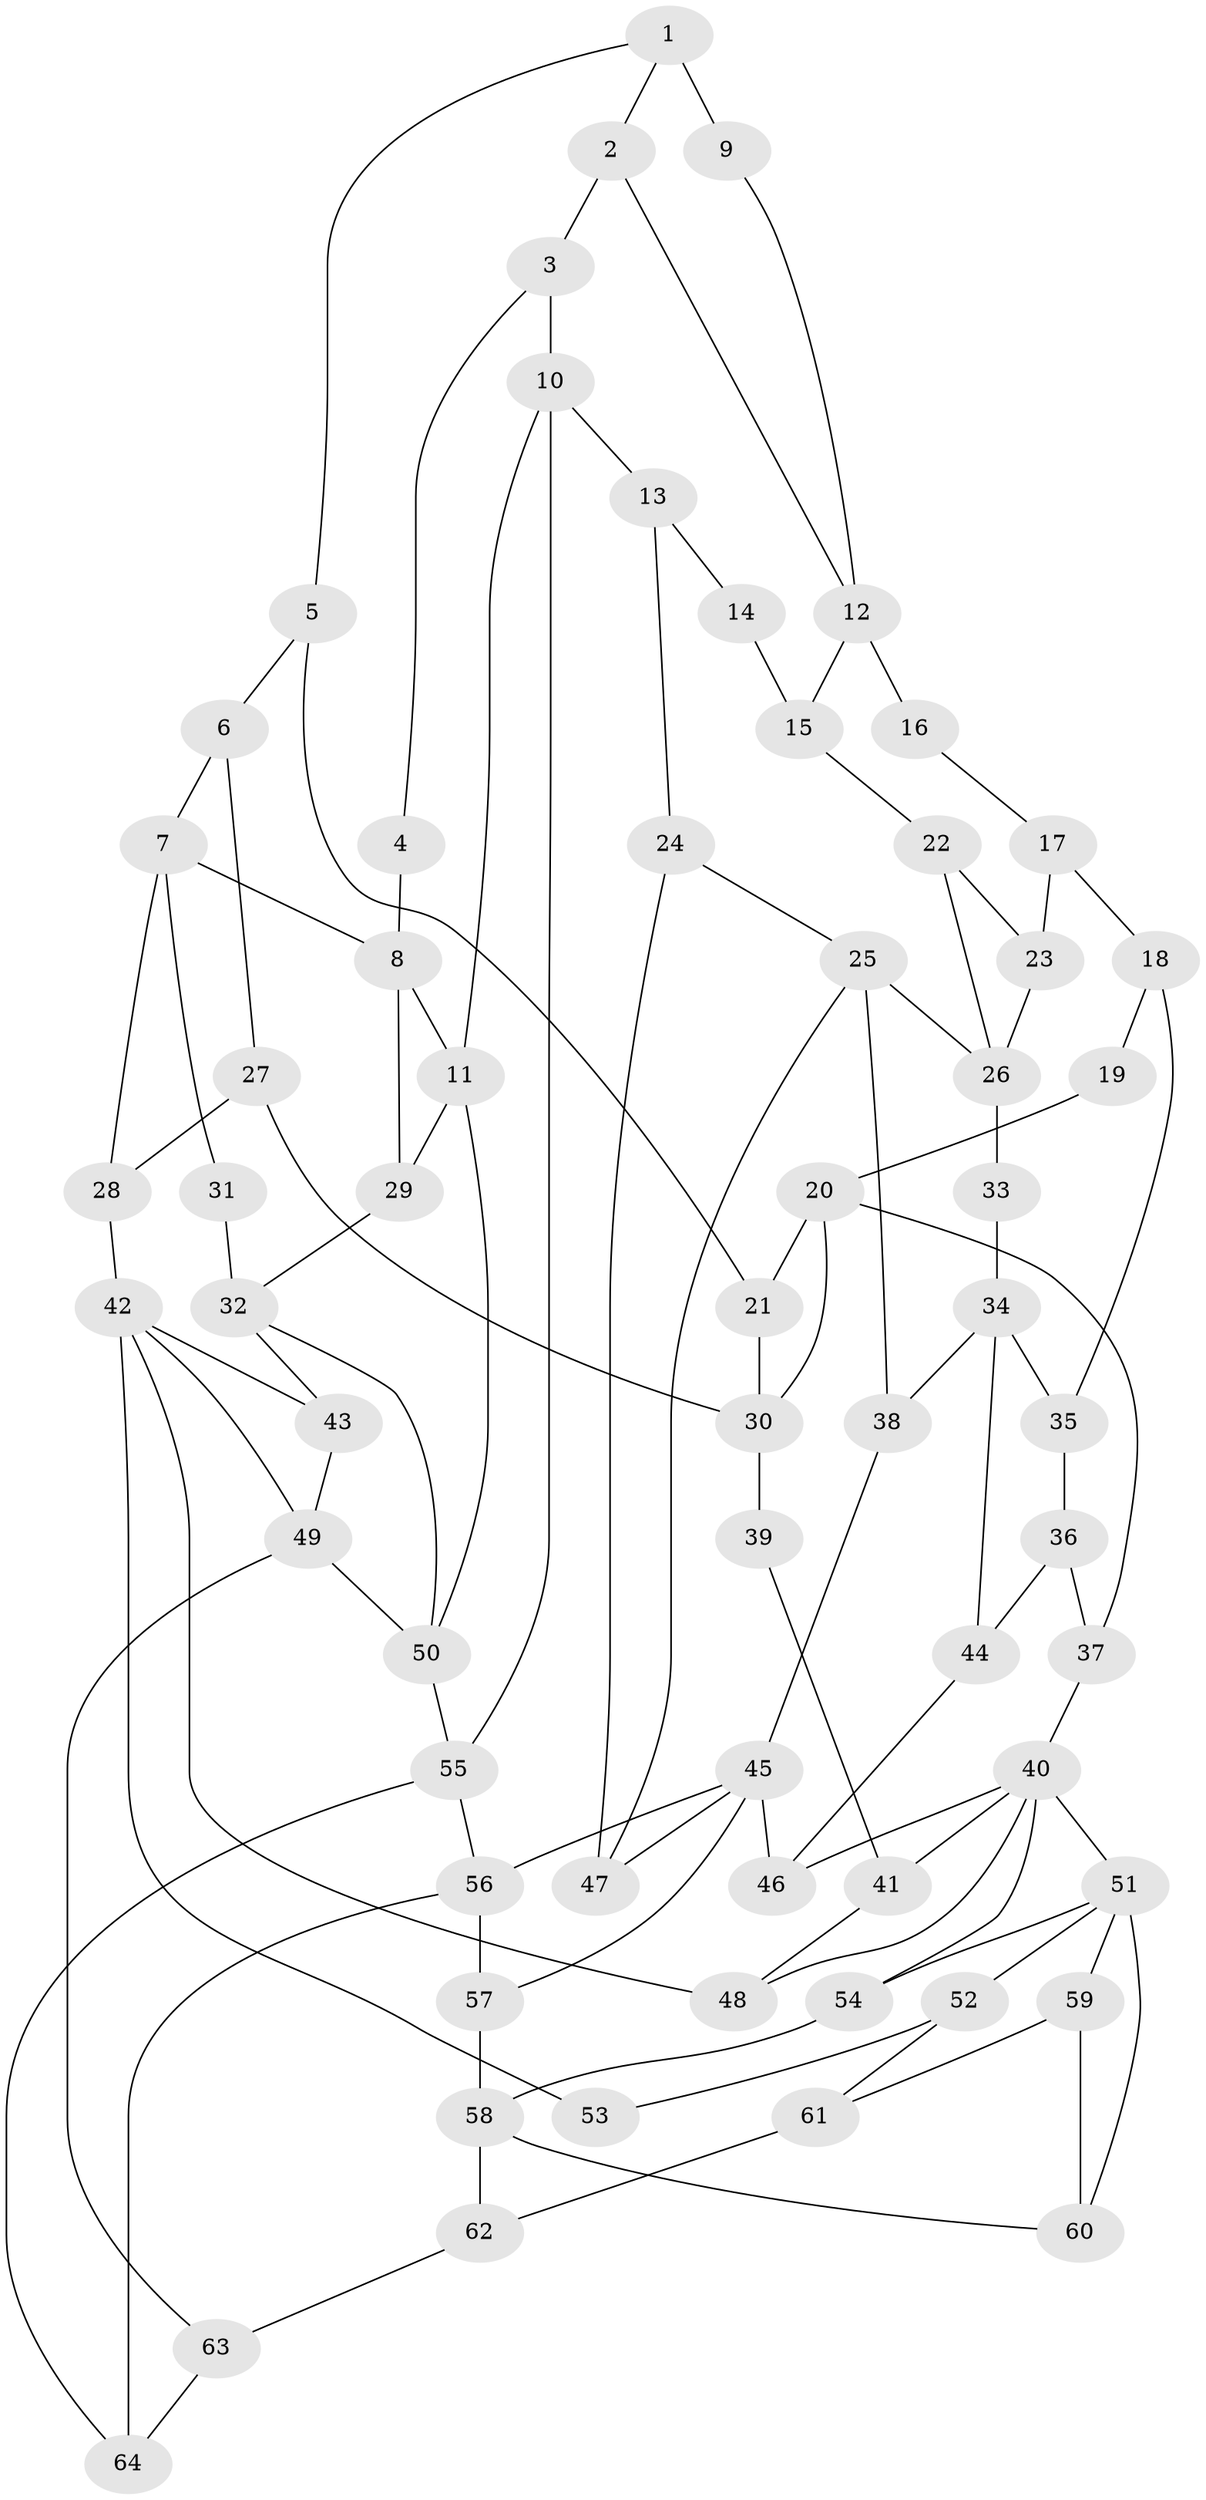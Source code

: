 // original degree distribution, {3: 0.015625, 4: 0.234375, 6: 0.21875, 5: 0.53125}
// Generated by graph-tools (version 1.1) at 2025/38/03/09/25 02:38:25]
// undirected, 64 vertices, 104 edges
graph export_dot {
graph [start="1"]
  node [color=gray90,style=filled];
  1;
  2;
  3;
  4;
  5;
  6;
  7;
  8;
  9;
  10;
  11;
  12;
  13;
  14;
  15;
  16;
  17;
  18;
  19;
  20;
  21;
  22;
  23;
  24;
  25;
  26;
  27;
  28;
  29;
  30;
  31;
  32;
  33;
  34;
  35;
  36;
  37;
  38;
  39;
  40;
  41;
  42;
  43;
  44;
  45;
  46;
  47;
  48;
  49;
  50;
  51;
  52;
  53;
  54;
  55;
  56;
  57;
  58;
  59;
  60;
  61;
  62;
  63;
  64;
  1 -- 2 [weight=1.0];
  1 -- 5 [weight=1.0];
  1 -- 9 [weight=2.0];
  2 -- 3 [weight=1.0];
  2 -- 12 [weight=1.0];
  3 -- 4 [weight=1.0];
  3 -- 10 [weight=1.0];
  4 -- 8 [weight=2.0];
  5 -- 6 [weight=1.0];
  5 -- 21 [weight=1.0];
  6 -- 7 [weight=1.0];
  6 -- 27 [weight=1.0];
  7 -- 8 [weight=2.0];
  7 -- 28 [weight=1.0];
  7 -- 31 [weight=1.0];
  8 -- 11 [weight=1.0];
  8 -- 29 [weight=1.0];
  9 -- 12 [weight=1.0];
  10 -- 11 [weight=1.0];
  10 -- 13 [weight=1.0];
  10 -- 55 [weight=1.0];
  11 -- 29 [weight=1.0];
  11 -- 50 [weight=1.0];
  12 -- 15 [weight=2.0];
  12 -- 16 [weight=2.0];
  13 -- 14 [weight=1.0];
  13 -- 24 [weight=1.0];
  14 -- 15 [weight=2.0];
  15 -- 22 [weight=1.0];
  16 -- 17 [weight=1.0];
  17 -- 18 [weight=1.0];
  17 -- 23 [weight=1.0];
  18 -- 19 [weight=1.0];
  18 -- 35 [weight=1.0];
  19 -- 20 [weight=2.0];
  20 -- 21 [weight=1.0];
  20 -- 30 [weight=1.0];
  20 -- 37 [weight=1.0];
  21 -- 30 [weight=1.0];
  22 -- 23 [weight=1.0];
  22 -- 26 [weight=1.0];
  23 -- 26 [weight=1.0];
  24 -- 25 [weight=1.0];
  24 -- 47 [weight=1.0];
  25 -- 26 [weight=2.0];
  25 -- 38 [weight=2.0];
  25 -- 47 [weight=1.0];
  26 -- 33 [weight=1.0];
  27 -- 28 [weight=2.0];
  27 -- 30 [weight=2.0];
  28 -- 42 [weight=1.0];
  29 -- 32 [weight=2.0];
  30 -- 39 [weight=2.0];
  31 -- 32 [weight=2.0];
  32 -- 43 [weight=1.0];
  32 -- 50 [weight=1.0];
  33 -- 34 [weight=2.0];
  34 -- 35 [weight=1.0];
  34 -- 38 [weight=2.0];
  34 -- 44 [weight=1.0];
  35 -- 36 [weight=1.0];
  36 -- 37 [weight=1.0];
  36 -- 44 [weight=1.0];
  37 -- 40 [weight=1.0];
  38 -- 45 [weight=1.0];
  39 -- 41 [weight=1.0];
  40 -- 41 [weight=1.0];
  40 -- 46 [weight=1.0];
  40 -- 48 [weight=1.0];
  40 -- 51 [weight=1.0];
  40 -- 54 [weight=1.0];
  41 -- 48 [weight=1.0];
  42 -- 43 [weight=1.0];
  42 -- 48 [weight=1.0];
  42 -- 49 [weight=1.0];
  42 -- 53 [weight=2.0];
  43 -- 49 [weight=1.0];
  44 -- 46 [weight=1.0];
  45 -- 46 [weight=1.0];
  45 -- 47 [weight=1.0];
  45 -- 56 [weight=1.0];
  45 -- 57 [weight=1.0];
  49 -- 50 [weight=2.0];
  49 -- 63 [weight=2.0];
  50 -- 55 [weight=1.0];
  51 -- 52 [weight=2.0];
  51 -- 54 [weight=1.0];
  51 -- 59 [weight=1.0];
  51 -- 60 [weight=1.0];
  52 -- 53 [weight=1.0];
  52 -- 61 [weight=1.0];
  54 -- 58 [weight=1.0];
  55 -- 56 [weight=1.0];
  55 -- 64 [weight=1.0];
  56 -- 57 [weight=3.0];
  56 -- 64 [weight=1.0];
  57 -- 58 [weight=2.0];
  58 -- 60 [weight=1.0];
  58 -- 62 [weight=1.0];
  59 -- 60 [weight=1.0];
  59 -- 61 [weight=1.0];
  61 -- 62 [weight=2.0];
  62 -- 63 [weight=2.0];
  63 -- 64 [weight=1.0];
}
